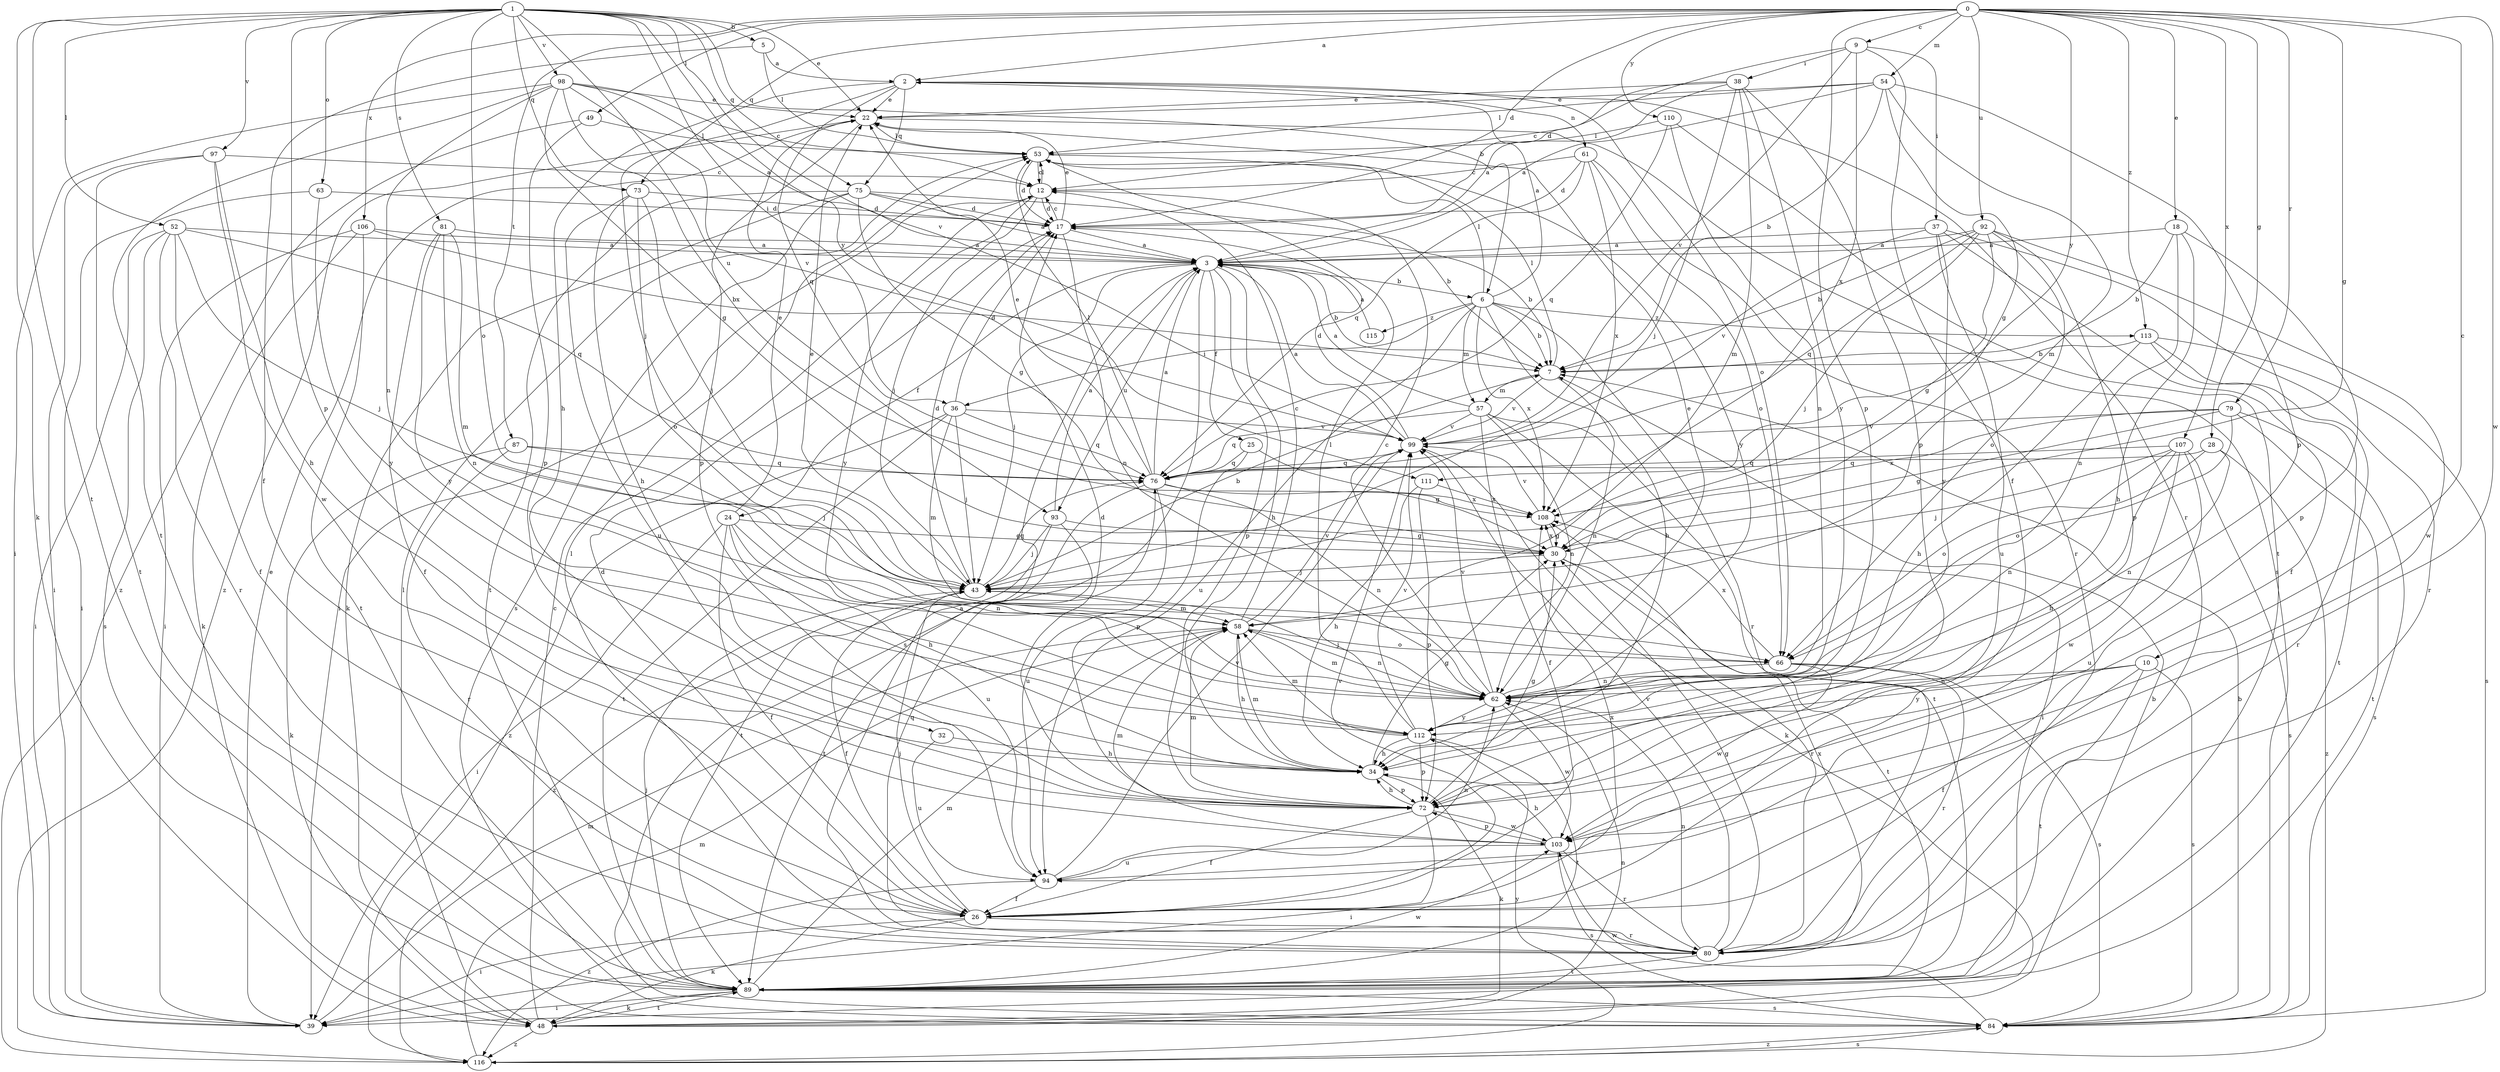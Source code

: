 strict digraph  {
0;
1;
2;
3;
5;
6;
7;
9;
10;
12;
17;
18;
22;
24;
25;
26;
28;
30;
32;
34;
36;
37;
38;
39;
43;
48;
49;
52;
53;
54;
57;
58;
61;
62;
63;
66;
72;
73;
75;
76;
79;
80;
81;
84;
87;
89;
92;
93;
94;
97;
98;
99;
103;
106;
107;
108;
110;
111;
112;
113;
115;
116;
0 -> 2  [label=a];
0 -> 9  [label=c];
0 -> 10  [label=c];
0 -> 17  [label=d];
0 -> 18  [label=e];
0 -> 28  [label=g];
0 -> 30  [label=g];
0 -> 49  [label=l];
0 -> 54  [label=m];
0 -> 72  [label=p];
0 -> 73  [label=q];
0 -> 79  [label=r];
0 -> 87  [label=t];
0 -> 92  [label=u];
0 -> 103  [label=w];
0 -> 106  [label=x];
0 -> 107  [label=x];
0 -> 110  [label=y];
0 -> 111  [label=y];
0 -> 113  [label=z];
1 -> 5  [label=b];
1 -> 6  [label=b];
1 -> 22  [label=e];
1 -> 36  [label=i];
1 -> 48  [label=k];
1 -> 52  [label=l];
1 -> 63  [label=o];
1 -> 66  [label=o];
1 -> 72  [label=p];
1 -> 73  [label=q];
1 -> 75  [label=q];
1 -> 81  [label=s];
1 -> 89  [label=t];
1 -> 93  [label=u];
1 -> 97  [label=v];
1 -> 98  [label=v];
1 -> 99  [label=v];
1 -> 111  [label=y];
2 -> 22  [label=e];
2 -> 32  [label=h];
2 -> 43  [label=j];
2 -> 61  [label=n];
2 -> 66  [label=o];
2 -> 75  [label=q];
2 -> 76  [label=q];
2 -> 80  [label=r];
3 -> 6  [label=b];
3 -> 7  [label=b];
3 -> 24  [label=f];
3 -> 25  [label=f];
3 -> 34  [label=h];
3 -> 43  [label=j];
3 -> 72  [label=p];
3 -> 84  [label=s];
3 -> 93  [label=u];
5 -> 2  [label=a];
5 -> 26  [label=f];
5 -> 53  [label=l];
6 -> 2  [label=a];
6 -> 7  [label=b];
6 -> 34  [label=h];
6 -> 36  [label=i];
6 -> 53  [label=l];
6 -> 57  [label=m];
6 -> 80  [label=r];
6 -> 94  [label=u];
6 -> 108  [label=x];
6 -> 113  [label=z];
6 -> 115  [label=z];
7 -> 53  [label=l];
7 -> 57  [label=m];
7 -> 62  [label=n];
7 -> 99  [label=v];
9 -> 17  [label=d];
9 -> 26  [label=f];
9 -> 37  [label=i];
9 -> 38  [label=i];
9 -> 99  [label=v];
9 -> 108  [label=x];
10 -> 26  [label=f];
10 -> 62  [label=n];
10 -> 84  [label=s];
10 -> 89  [label=t];
10 -> 112  [label=y];
12 -> 17  [label=d];
12 -> 39  [label=i];
12 -> 43  [label=j];
12 -> 53  [label=l];
12 -> 112  [label=y];
17 -> 3  [label=a];
17 -> 7  [label=b];
17 -> 12  [label=c];
17 -> 22  [label=e];
17 -> 62  [label=n];
18 -> 3  [label=a];
18 -> 7  [label=b];
18 -> 34  [label=h];
18 -> 62  [label=n];
18 -> 72  [label=p];
22 -> 53  [label=l];
22 -> 72  [label=p];
22 -> 84  [label=s];
22 -> 116  [label=z];
24 -> 22  [label=e];
24 -> 26  [label=f];
24 -> 30  [label=g];
24 -> 34  [label=h];
24 -> 39  [label=i];
24 -> 62  [label=n];
24 -> 94  [label=u];
25 -> 30  [label=g];
25 -> 72  [label=p];
25 -> 76  [label=q];
26 -> 17  [label=d];
26 -> 39  [label=i];
26 -> 43  [label=j];
26 -> 48  [label=k];
26 -> 80  [label=r];
26 -> 99  [label=v];
26 -> 108  [label=x];
28 -> 62  [label=n];
28 -> 66  [label=o];
28 -> 76  [label=q];
28 -> 116  [label=z];
30 -> 43  [label=j];
30 -> 80  [label=r];
30 -> 89  [label=t];
30 -> 108  [label=x];
32 -> 34  [label=h];
32 -> 94  [label=u];
34 -> 30  [label=g];
34 -> 48  [label=k];
34 -> 58  [label=m];
34 -> 72  [label=p];
36 -> 17  [label=d];
36 -> 43  [label=j];
36 -> 58  [label=m];
36 -> 76  [label=q];
36 -> 89  [label=t];
36 -> 99  [label=v];
36 -> 116  [label=z];
37 -> 3  [label=a];
37 -> 26  [label=f];
37 -> 80  [label=r];
37 -> 94  [label=u];
37 -> 99  [label=v];
37 -> 112  [label=y];
38 -> 3  [label=a];
38 -> 12  [label=c];
38 -> 22  [label=e];
38 -> 43  [label=j];
38 -> 58  [label=m];
38 -> 72  [label=p];
38 -> 112  [label=y];
39 -> 22  [label=e];
39 -> 58  [label=m];
43 -> 7  [label=b];
43 -> 17  [label=d];
43 -> 22  [label=e];
43 -> 26  [label=f];
43 -> 58  [label=m];
43 -> 76  [label=q];
48 -> 7  [label=b];
48 -> 12  [label=c];
48 -> 53  [label=l];
48 -> 62  [label=n];
48 -> 89  [label=t];
48 -> 116  [label=z];
49 -> 53  [label=l];
49 -> 72  [label=p];
49 -> 116  [label=z];
52 -> 3  [label=a];
52 -> 26  [label=f];
52 -> 39  [label=i];
52 -> 43  [label=j];
52 -> 76  [label=q];
52 -> 80  [label=r];
52 -> 84  [label=s];
53 -> 12  [label=c];
53 -> 17  [label=d];
53 -> 112  [label=y];
54 -> 3  [label=a];
54 -> 7  [label=b];
54 -> 22  [label=e];
54 -> 30  [label=g];
54 -> 53  [label=l];
54 -> 58  [label=m];
54 -> 72  [label=p];
57 -> 3  [label=a];
57 -> 26  [label=f];
57 -> 39  [label=i];
57 -> 62  [label=n];
57 -> 76  [label=q];
57 -> 89  [label=t];
57 -> 99  [label=v];
58 -> 12  [label=c];
58 -> 34  [label=h];
58 -> 62  [label=n];
58 -> 66  [label=o];
58 -> 99  [label=v];
61 -> 12  [label=c];
61 -> 17  [label=d];
61 -> 66  [label=o];
61 -> 76  [label=q];
61 -> 80  [label=r];
61 -> 108  [label=x];
62 -> 12  [label=c];
62 -> 22  [label=e];
62 -> 43  [label=j];
62 -> 58  [label=m];
62 -> 99  [label=v];
62 -> 103  [label=w];
62 -> 112  [label=y];
63 -> 17  [label=d];
63 -> 39  [label=i];
63 -> 112  [label=y];
66 -> 62  [label=n];
66 -> 80  [label=r];
66 -> 84  [label=s];
66 -> 103  [label=w];
66 -> 108  [label=x];
72 -> 17  [label=d];
72 -> 26  [label=f];
72 -> 30  [label=g];
72 -> 34  [label=h];
72 -> 39  [label=i];
72 -> 58  [label=m];
72 -> 103  [label=w];
73 -> 17  [label=d];
73 -> 34  [label=h];
73 -> 43  [label=j];
73 -> 66  [label=o];
73 -> 94  [label=u];
75 -> 3  [label=a];
75 -> 7  [label=b];
75 -> 17  [label=d];
75 -> 30  [label=g];
75 -> 48  [label=k];
75 -> 84  [label=s];
75 -> 89  [label=t];
76 -> 3  [label=a];
76 -> 22  [label=e];
76 -> 53  [label=l];
76 -> 62  [label=n];
76 -> 89  [label=t];
76 -> 94  [label=u];
76 -> 108  [label=x];
79 -> 30  [label=g];
79 -> 66  [label=o];
79 -> 84  [label=s];
79 -> 89  [label=t];
79 -> 99  [label=v];
79 -> 108  [label=x];
80 -> 3  [label=a];
80 -> 30  [label=g];
80 -> 53  [label=l];
80 -> 62  [label=n];
80 -> 76  [label=q];
80 -> 89  [label=t];
80 -> 99  [label=v];
81 -> 3  [label=a];
81 -> 26  [label=f];
81 -> 58  [label=m];
81 -> 62  [label=n];
81 -> 112  [label=y];
84 -> 7  [label=b];
84 -> 103  [label=w];
84 -> 116  [label=z];
87 -> 43  [label=j];
87 -> 48  [label=k];
87 -> 76  [label=q];
87 -> 80  [label=r];
89 -> 39  [label=i];
89 -> 43  [label=j];
89 -> 48  [label=k];
89 -> 58  [label=m];
89 -> 84  [label=s];
89 -> 103  [label=w];
89 -> 108  [label=x];
92 -> 3  [label=a];
92 -> 7  [label=b];
92 -> 30  [label=g];
92 -> 43  [label=j];
92 -> 66  [label=o];
92 -> 72  [label=p];
92 -> 76  [label=q];
92 -> 103  [label=w];
93 -> 3  [label=a];
93 -> 30  [label=g];
93 -> 43  [label=j];
93 -> 89  [label=t];
93 -> 116  [label=z];
94 -> 26  [label=f];
94 -> 62  [label=n];
94 -> 99  [label=v];
94 -> 116  [label=z];
97 -> 12  [label=c];
97 -> 34  [label=h];
97 -> 39  [label=i];
97 -> 89  [label=t];
97 -> 103  [label=w];
98 -> 3  [label=a];
98 -> 12  [label=c];
98 -> 22  [label=e];
98 -> 30  [label=g];
98 -> 39  [label=i];
98 -> 62  [label=n];
98 -> 89  [label=t];
98 -> 99  [label=v];
98 -> 108  [label=x];
99 -> 3  [label=a];
99 -> 17  [label=d];
99 -> 48  [label=k];
99 -> 76  [label=q];
103 -> 34  [label=h];
103 -> 58  [label=m];
103 -> 72  [label=p];
103 -> 80  [label=r];
103 -> 84  [label=s];
103 -> 94  [label=u];
106 -> 3  [label=a];
106 -> 7  [label=b];
106 -> 39  [label=i];
106 -> 48  [label=k];
106 -> 89  [label=t];
107 -> 34  [label=h];
107 -> 43  [label=j];
107 -> 62  [label=n];
107 -> 76  [label=q];
107 -> 84  [label=s];
107 -> 94  [label=u];
107 -> 103  [label=w];
108 -> 30  [label=g];
108 -> 99  [label=v];
110 -> 53  [label=l];
110 -> 62  [label=n];
110 -> 76  [label=q];
110 -> 89  [label=t];
111 -> 34  [label=h];
111 -> 72  [label=p];
111 -> 108  [label=x];
112 -> 34  [label=h];
112 -> 53  [label=l];
112 -> 58  [label=m];
112 -> 72  [label=p];
112 -> 89  [label=t];
112 -> 99  [label=v];
113 -> 7  [label=b];
113 -> 34  [label=h];
113 -> 80  [label=r];
113 -> 84  [label=s];
113 -> 89  [label=t];
115 -> 3  [label=a];
116 -> 58  [label=m];
116 -> 84  [label=s];
116 -> 112  [label=y];
}
